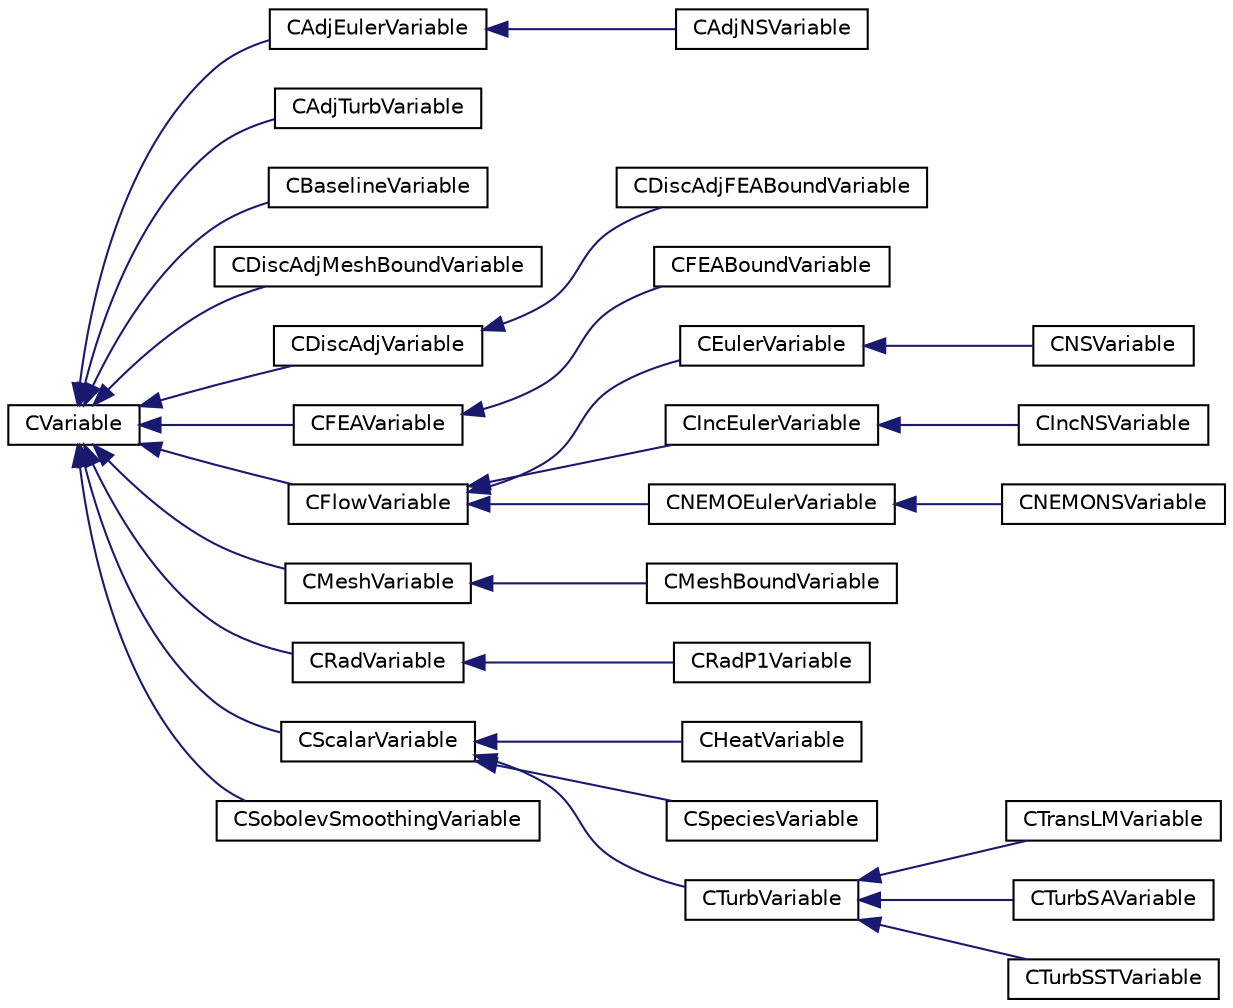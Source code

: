 digraph "Graphical Class Hierarchy"
{
 // LATEX_PDF_SIZE
  edge [fontname="Helvetica",fontsize="10",labelfontname="Helvetica",labelfontsize="10"];
  node [fontname="Helvetica",fontsize="10",shape=record];
  rankdir="LR";
  Node0 [label="CVariable",height=0.2,width=0.4,color="black", fillcolor="white", style="filled",URL="$classCVariable.html",tooltip="Main class for defining the variables."];
  Node0 -> Node1 [dir="back",color="midnightblue",fontsize="10",style="solid",fontname="Helvetica"];
  Node1 [label="CAdjEulerVariable",height=0.2,width=0.4,color="black", fillcolor="white", style="filled",URL="$classCAdjEulerVariable.html",tooltip="Main class for defining the variables of the adjoint Euler solver."];
  Node1 -> Node2 [dir="back",color="midnightblue",fontsize="10",style="solid",fontname="Helvetica"];
  Node2 [label="CAdjNSVariable",height=0.2,width=0.4,color="black", fillcolor="white", style="filled",URL="$classCAdjNSVariable.html",tooltip="Main class for defining the variables of the adjoint Navier-Stokes solver."];
  Node0 -> Node3 [dir="back",color="midnightblue",fontsize="10",style="solid",fontname="Helvetica"];
  Node3 [label="CAdjTurbVariable",height=0.2,width=0.4,color="black", fillcolor="white", style="filled",URL="$classCAdjTurbVariable.html",tooltip="Main class for defining the variables of the adjoint turbulence model."];
  Node0 -> Node4 [dir="back",color="midnightblue",fontsize="10",style="solid",fontname="Helvetica"];
  Node4 [label="CBaselineVariable",height=0.2,width=0.4,color="black", fillcolor="white", style="filled",URL="$classCBaselineVariable.html",tooltip="Main class for defining the variables of a baseline solution from a restart file (for output)."];
  Node0 -> Node5 [dir="back",color="midnightblue",fontsize="10",style="solid",fontname="Helvetica"];
  Node5 [label="CDiscAdjMeshBoundVariable",height=0.2,width=0.4,color="black", fillcolor="white", style="filled",URL="$classCDiscAdjMeshBoundVariable.html",tooltip="Main class for defining the variables on the mesh deformation boundaries for adjoint applications."];
  Node0 -> Node6 [dir="back",color="midnightblue",fontsize="10",style="solid",fontname="Helvetica"];
  Node6 [label="CDiscAdjVariable",height=0.2,width=0.4,color="black", fillcolor="white", style="filled",URL="$classCDiscAdjVariable.html",tooltip="Main class for defining the variables of the adjoint solver."];
  Node6 -> Node7 [dir="back",color="midnightblue",fontsize="10",style="solid",fontname="Helvetica"];
  Node7 [label="CDiscAdjFEABoundVariable",height=0.2,width=0.4,color="black", fillcolor="white", style="filled",URL="$classCDiscAdjFEABoundVariable.html",tooltip="Main class for defining the variables on the FEA boundaries for adjoint applications."];
  Node0 -> Node8 [dir="back",color="midnightblue",fontsize="10",style="solid",fontname="Helvetica"];
  Node8 [label="CFEAVariable",height=0.2,width=0.4,color="black", fillcolor="white", style="filled",URL="$classCFEAVariable.html",tooltip="Class for defining the variables of the FEM structural problem."];
  Node8 -> Node9 [dir="back",color="midnightblue",fontsize="10",style="solid",fontname="Helvetica"];
  Node9 [label="CFEABoundVariable",height=0.2,width=0.4,color="black", fillcolor="white", style="filled",URL="$classCFEABoundVariable.html",tooltip="Class that adds storage of boundary variables (tractions) to CFEAVariable."];
  Node0 -> Node10 [dir="back",color="midnightblue",fontsize="10",style="solid",fontname="Helvetica"];
  Node10 [label="CFlowVariable",height=0.2,width=0.4,color="black", fillcolor="white", style="filled",URL="$classCFlowVariable.html",tooltip="Class for defining the common variables of flow solvers."];
  Node10 -> Node11 [dir="back",color="midnightblue",fontsize="10",style="solid",fontname="Helvetica"];
  Node11 [label="CEulerVariable",height=0.2,width=0.4,color="black", fillcolor="white", style="filled",URL="$classCEulerVariable.html",tooltip="Class for defining the variables of the compressible Euler solver."];
  Node11 -> Node12 [dir="back",color="midnightblue",fontsize="10",style="solid",fontname="Helvetica"];
  Node12 [label="CNSVariable",height=0.2,width=0.4,color="black", fillcolor="white", style="filled",URL="$classCNSVariable.html",tooltip="Class for defining the variables of the compressible Navier-Stokes solver."];
  Node10 -> Node13 [dir="back",color="midnightblue",fontsize="10",style="solid",fontname="Helvetica"];
  Node13 [label="CIncEulerVariable",height=0.2,width=0.4,color="black", fillcolor="white", style="filled",URL="$classCIncEulerVariable.html",tooltip="Class for defining the variables of the incompressible Euler solver."];
  Node13 -> Node14 [dir="back",color="midnightblue",fontsize="10",style="solid",fontname="Helvetica"];
  Node14 [label="CIncNSVariable",height=0.2,width=0.4,color="black", fillcolor="white", style="filled",URL="$classCIncNSVariable.html",tooltip="Class for defining the variables of the incompressible Navier-Stokes solver."];
  Node10 -> Node15 [dir="back",color="midnightblue",fontsize="10",style="solid",fontname="Helvetica"];
  Node15 [label="CNEMOEulerVariable",height=0.2,width=0.4,color="black", fillcolor="white", style="filled",URL="$classCNEMOEulerVariable.html",tooltip="Main class for defining the variables of the NEMO Euler's solver."];
  Node15 -> Node16 [dir="back",color="midnightblue",fontsize="10",style="solid",fontname="Helvetica"];
  Node16 [label="CNEMONSVariable",height=0.2,width=0.4,color="black", fillcolor="white", style="filled",URL="$classCNEMONSVariable.html",tooltip="Main class for defining the variables of the NEMO Navier-Stokes' solver."];
  Node0 -> Node17 [dir="back",color="midnightblue",fontsize="10",style="solid",fontname="Helvetica"];
  Node17 [label="CMeshVariable",height=0.2,width=0.4,color="black", fillcolor="white", style="filled",URL="$classCMeshVariable.html",tooltip=" "];
  Node17 -> Node18 [dir="back",color="midnightblue",fontsize="10",style="solid",fontname="Helvetica"];
  Node18 [label="CMeshBoundVariable",height=0.2,width=0.4,color="black", fillcolor="white", style="filled",URL="$classCMeshBoundVariable.html",tooltip=" "];
  Node0 -> Node19 [dir="back",color="midnightblue",fontsize="10",style="solid",fontname="Helvetica"];
  Node19 [label="CRadVariable",height=0.2,width=0.4,color="black", fillcolor="white", style="filled",URL="$classCRadVariable.html",tooltip=" "];
  Node19 -> Node20 [dir="back",color="midnightblue",fontsize="10",style="solid",fontname="Helvetica"];
  Node20 [label="CRadP1Variable",height=0.2,width=0.4,color="black", fillcolor="white", style="filled",URL="$classCRadP1Variable.html",tooltip=" "];
  Node0 -> Node21 [dir="back",color="midnightblue",fontsize="10",style="solid",fontname="Helvetica"];
  Node21 [label="CScalarVariable",height=0.2,width=0.4,color="black", fillcolor="white", style="filled",URL="$classCScalarVariable.html",tooltip="Base class for defining the shared variables of scalar solvers."];
  Node21 -> Node22 [dir="back",color="midnightblue",fontsize="10",style="solid",fontname="Helvetica"];
  Node22 [label="CHeatVariable",height=0.2,width=0.4,color="black", fillcolor="white", style="filled",URL="$classCHeatVariable.html",tooltip="Class for defining the variables of the finite-volume heat equation solver."];
  Node21 -> Node23 [dir="back",color="midnightblue",fontsize="10",style="solid",fontname="Helvetica"];
  Node23 [label="CSpeciesVariable",height=0.2,width=0.4,color="black", fillcolor="white", style="filled",URL="$classCSpeciesVariable.html",tooltip="Base class for defining the variables of the species transport."];
  Node21 -> Node24 [dir="back",color="midnightblue",fontsize="10",style="solid",fontname="Helvetica"];
  Node24 [label="CTurbVariable",height=0.2,width=0.4,color="black", fillcolor="white", style="filled",URL="$classCTurbVariable.html",tooltip="Base class for defining the variables of the turbulence model."];
  Node24 -> Node25 [dir="back",color="midnightblue",fontsize="10",style="solid",fontname="Helvetica"];
  Node25 [label="CTransLMVariable",height=0.2,width=0.4,color="black", fillcolor="white", style="filled",URL="$classCTransLMVariable.html",tooltip="Transition model variables."];
  Node24 -> Node26 [dir="back",color="midnightblue",fontsize="10",style="solid",fontname="Helvetica"];
  Node26 [label="CTurbSAVariable",height=0.2,width=0.4,color="black", fillcolor="white", style="filled",URL="$classCTurbSAVariable.html",tooltip="Main class for defining the variables of the turbulence model."];
  Node24 -> Node27 [dir="back",color="midnightblue",fontsize="10",style="solid",fontname="Helvetica"];
  Node27 [label="CTurbSSTVariable",height=0.2,width=0.4,color="black", fillcolor="white", style="filled",URL="$classCTurbSSTVariable.html",tooltip="Main class for defining the variables of the turbulence model."];
  Node0 -> Node28 [dir="back",color="midnightblue",fontsize="10",style="solid",fontname="Helvetica"];
  Node28 [label="CSobolevSmoothingVariable",height=0.2,width=0.4,color="black", fillcolor="white", style="filled",URL="$classCSobolevSmoothingVariable.html",tooltip=" "];
}
